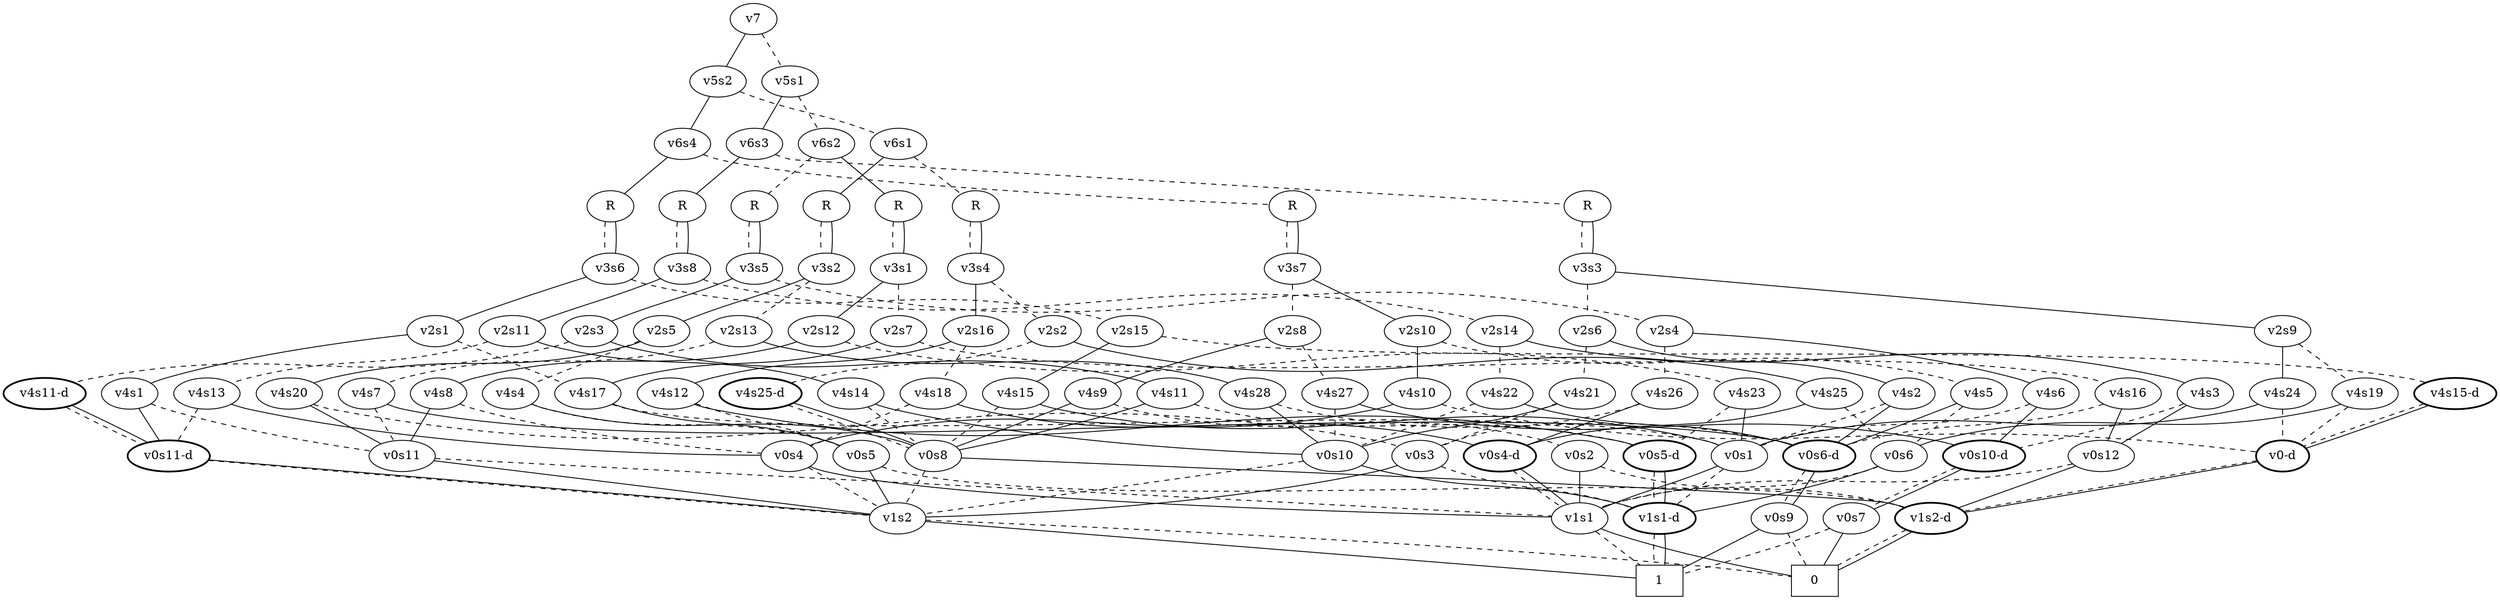 graph BDD_Tree {
	 node1 [label="v7"];
	 node2 [label="v5s2"];
	 node1 -- node2 [style=solid];
	 node513 [label="v5s1"];
	 node1 -- node513 [style=dashed];
	 node3 [label="v6s4"];
	 node2 -- node3 [style=solid];
	 node258 [label="v6s1"];
	 node2 -- node258 [style=dashed];
	 node4 [label="R"];
	 node3 -- node4 [style=solid];
	 node131 [label="R"];
	 node3 -- node131 [style=dashed];
	 node68 [label="v3s6"];
	 node4 -- node68 [style=dashed];
	 node4 -- node68 [style=solid];
	 node69 [label="v2s1"];
	 node68 -- node69 [style=solid];
	 node100 [label="v2s15"];
	 node68 -- node100 [style=dashed];
	 node70 [label="v4s1"];
	 node69 -- node70 [style=solid];
	 node867 [label="v4s17"];
	 node69 -- node867 [style=dashed];
	 node986 [label="v0s11-d",style=bold];
	 node70 -- node986 [style=solid];
	 node837 [label="v0s11"];
	 node70 -- node837 [style=dashed];
	 node1018 [label="v1s2"];
	 node986 -- node1018 [style=dashed];
	 node986 -- node1018 [style=solid];
	 node1023 [label="1",shape=box];
	 node1018 -- node1023 [style=solid];
	 node1020 [label="0",shape=box];
	 node1018 -- node1020 [style=dashed];
	 node1018 [label="v1s2"];
	 node837 -- node1018 [style=solid];
	 node1014 [label="v1s1"];
	 node837 -- node1014 [style=dashed];
	 node1020 [label="0",shape=box];
	 node1014 -- node1020 [style=solid];
	 node1023 [label="1",shape=box];
	 node1014 -- node1023 [style=dashed];
	 node868 [label="v0s5"];
	 node867 -- node868 [style=solid];
	 node1002 [label="v0s1"];
	 node867 -- node1002 [style=dashed];
	 node1018 [label="v1s2"];
	 node868 -- node1018 [style=solid];
	 node965 [label="v1s2-d",style=bold];
	 node868 -- node965 [style=dashed];
	 node1020 [label="0",shape=box];
	 node965 -- node1020 [style=dashed];
	 node965 -- node1020 [style=solid];
	 node1014 [label="v1s1"];
	 node1002 -- node1014 [style=solid];
	 node1021 [label="v1s1-d",style=bold];
	 node1002 -- node1021 [style=dashed];
	 node1023 [label="1",shape=box];
	 node1021 -- node1023 [style=dashed];
	 node1021 -- node1023 [style=solid];
	 node101 [label="v4s15"];
	 node100 -- node101 [style=solid];
	 node116 [label="v4s15-d",style=bold];
	 node100 -- node116 [style=dashed];
	 node1002 [label="v0s1"];
	 node101 -- node1002 [style=solid];
	 node964 [label="v0s8"];
	 node101 -- node964 [style=dashed];
	 node965 [label="v1s2-d",style=bold];
	 node964 -- node965 [style=solid];
	 node1018 [label="v1s2"];
	 node964 -- node1018 [style=dashed];
	 node731 [label="v0-d",style=bold];
	 node116 -- node731 [style=dashed];
	 node116 -- node731 [style=solid];
	 node965 [label="v1s2-d",style=bold];
	 node731 -- node965 [style=dashed];
	 node731 -- node965 [style=solid];
	 node195 [label="v3s7"];
	 node131 -- node195 [style=dashed];
	 node131 -- node195 [style=solid];
	 node196 [label="v2s10"];
	 node195 -- node196 [style=solid];
	 node227 [label="v2s8"];
	 node195 -- node227 [style=dashed];
	 node197 [label="v4s10"];
	 node196 -- node197 [style=solid];
	 node212 [label="v4s5"];
	 node196 -- node212 [style=dashed];
	 node844 [label="v0s4"];
	 node197 -- node844 [style=solid];
	 node731 [label="v0-d",style=bold];
	 node197 -- node731 [style=dashed];
	 node1014 [label="v1s1"];
	 node844 -- node1014 [style=solid];
	 node1018 [label="v1s2"];
	 node844 -- node1018 [style=dashed];
	 node890 [label="v0s6-d",style=bold];
	 node212 -- node890 [style=solid];
	 node724 [label="v0s6"];
	 node212 -- node724 [style=dashed];
	 node894 [label="v0s9"];
	 node890 -- node894 [style=dashed];
	 node890 -- node894 [style=solid];
	 node1023 [label="1",shape=box];
	 node894 -- node1023 [style=solid];
	 node1020 [label="0",shape=box];
	 node894 -- node1020 [style=dashed];
	 node1021 [label="v1s1-d",style=bold];
	 node724 -- node1021 [style=solid];
	 node1014 [label="v1s1"];
	 node724 -- node1014 [style=dashed];
	 node228 [label="v4s9"];
	 node227 -- node228 [style=solid];
	 node243 [label="v4s27"];
	 node227 -- node243 [style=dashed];
	 node964 [label="v0s8"];
	 node228 -- node964 [style=solid];
	 node236 [label="v0s2"];
	 node228 -- node236 [style=dashed];
	 node1014 [label="v1s1"];
	 node236 -- node1014 [style=solid];
	 node965 [label="v1s2-d",style=bold];
	 node236 -- node965 [style=dashed];
	 node995 [label="v0s10-d",style=bold];
	 node243 -- node995 [style=solid];
	 node755 [label="v0s10"];
	 node243 -- node755 [style=dashed];
	 node999 [label="v0s7"];
	 node995 -- node999 [style=dashed];
	 node995 -- node999 [style=solid];
	 node1020 [label="0",shape=box];
	 node999 -- node1020 [style=solid];
	 node1023 [label="1",shape=box];
	 node999 -- node1023 [style=dashed];
	 node1021 [label="v1s1-d",style=bold];
	 node755 -- node1021 [style=solid];
	 node1018 [label="v1s2"];
	 node755 -- node1018 [style=dashed];
	 node259 [label="R"];
	 node258 -- node259 [style=solid];
	 node386 [label="R"];
	 node258 -- node386 [style=dashed];
	 node323 [label="v3s2"];
	 node259 -- node323 [style=dashed];
	 node259 -- node323 [style=solid];
	 node324 [label="v2s5"];
	 node323 -- node324 [style=solid];
	 node355 [label="v2s13"];
	 node323 -- node355 [style=dashed];
	 node325 [label="v4s20"];
	 node324 -- node325 [style=solid];
	 node340 [label="v4s4"];
	 node324 -- node340 [style=dashed];
	 node837 [label="v0s11"];
	 node325 -- node837 [style=solid];
	 node1017 [label="v0s3"];
	 node325 -- node1017 [style=dashed];
	 node1018 [label="v1s2"];
	 node1017 -- node1018 [style=solid];
	 node1021 [label="v1s1-d",style=bold];
	 node1017 -- node1021 [style=dashed];
	 node964 [label="v0s8"];
	 node340 -- node964 [style=solid];
	 node868 [label="v0s5"];
	 node340 -- node868 [style=dashed];
	 node356 [label="v4s28"];
	 node355 -- node356 [style=solid];
	 node371 [label="v4s7"];
	 node355 -- node371 [style=dashed];
	 node755 [label="v0s10"];
	 node356 -- node755 [style=solid];
	 node890 [label="v0s6-d",style=bold];
	 node356 -- node890 [style=dashed];
	 node890 [label="v0s6-d",style=bold];
	 node371 -- node890 [style=solid];
	 node837 [label="v0s11"];
	 node371 -- node837 [style=dashed];
	 node450 [label="v3s4"];
	 node386 -- node450 [style=dashed];
	 node386 -- node450 [style=solid];
	 node451 [label="v2s16"];
	 node450 -- node451 [style=solid];
	 node482 [label="v2s2"];
	 node450 -- node482 [style=dashed];
	 node452 [label="v4s12"];
	 node451 -- node452 [style=solid];
	 node467 [label="v4s18"];
	 node451 -- node467 [style=dashed];
	 node971 [label="v0s5-d",style=bold];
	 node452 -- node971 [style=solid];
	 node868 [label="v0s5"];
	 node452 -- node868 [style=dashed];
	 node1021 [label="v1s1-d",style=bold];
	 node971 -- node1021 [style=dashed];
	 node971 -- node1021 [style=solid];
	 node1010 [label="v0s4-d",style=bold];
	 node467 -- node1010 [style=solid];
	 node844 [label="v0s4"];
	 node467 -- node844 [style=dashed];
	 node1014 [label="v1s1"];
	 node1010 -- node1014 [style=dashed];
	 node1010 -- node1014 [style=solid];
	 node483 [label="v4s25"];
	 node482 -- node483 [style=solid];
	 node498 [label="v4s25-d",style=bold];
	 node482 -- node498 [style=dashed];
	 node1010 [label="v0s4-d",style=bold];
	 node483 -- node1010 [style=solid];
	 node724 [label="v0s6"];
	 node483 -- node724 [style=dashed];
	 node964 [label="v0s8"];
	 node498 -- node964 [style=dashed];
	 node498 -- node964 [style=solid];
	 node514 [label="v6s3"];
	 node513 -- node514 [style=solid];
	 node769 [label="v6s2"];
	 node513 -- node769 [style=dashed];
	 node515 [label="R"];
	 node514 -- node515 [style=solid];
	 node642 [label="R"];
	 node514 -- node642 [style=dashed];
	 node579 [label="v3s8"];
	 node515 -- node579 [style=dashed];
	 node515 -- node579 [style=solid];
	 node580 [label="v2s11"];
	 node579 -- node580 [style=solid];
	 node611 [label="v2s14"];
	 node579 -- node611 [style=dashed];
	 node581 [label="v4s14"];
	 node580 -- node581 [style=solid];
	 node596 [label="v4s13"];
	 node580 -- node596 [style=dashed];
	 node755 [label="v0s10"];
	 node581 -- node755 [style=solid];
	 node964 [label="v0s8"];
	 node581 -- node964 [style=dashed];
	 node844 [label="v0s4"];
	 node596 -- node844 [style=solid];
	 node986 [label="v0s11-d",style=bold];
	 node596 -- node986 [style=dashed];
	 node612 [label="v4s3"];
	 node611 -- node612 [style=solid];
	 node627 [label="v4s22"];
	 node611 -- node627 [style=dashed];
	 node883 [label="v0s12"];
	 node612 -- node883 [style=solid];
	 node995 [label="v0s10-d",style=bold];
	 node612 -- node995 [style=dashed];
	 node965 [label="v1s2-d",style=bold];
	 node883 -- node965 [style=solid];
	 node1014 [label="v1s1"];
	 node883 -- node1014 [style=dashed];
	 node890 [label="v0s6-d",style=bold];
	 node627 -- node890 [style=solid];
	 node755 [label="v0s10"];
	 node627 -- node755 [style=dashed];
	 node706 [label="v3s3"];
	 node642 -- node706 [style=dashed];
	 node642 -- node706 [style=solid];
	 node707 [label="v2s9"];
	 node706 -- node707 [style=solid];
	 node738 [label="v2s6"];
	 node706 -- node738 [style=dashed];
	 node708 [label="v4s24"];
	 node707 -- node708 [style=solid];
	 node723 [label="v4s19"];
	 node707 -- node723 [style=dashed];
	 node1002 [label="v0s1"];
	 node708 -- node1002 [style=solid];
	 node731 [label="v0-d",style=bold];
	 node708 -- node731 [style=dashed];
	 node724 [label="v0s6"];
	 node723 -- node724 [style=solid];
	 node731 [label="v0-d",style=bold];
	 node723 -- node731 [style=dashed];
	 node739 [label="v4s2"];
	 node738 -- node739 [style=solid];
	 node754 [label="v4s21"];
	 node738 -- node754 [style=dashed];
	 node890 [label="v0s6-d",style=bold];
	 node739 -- node890 [style=solid];
	 node1002 [label="v0s1"];
	 node739 -- node1002 [style=dashed];
	 node755 [label="v0s10"];
	 node754 -- node755 [style=solid];
	 node1017 [label="v0s3"];
	 node754 -- node1017 [style=dashed];
	 node770 [label="R"];
	 node769 -- node770 [style=solid];
	 node897 [label="R"];
	 node769 -- node897 [style=dashed];
	 node834 [label="v3s1"];
	 node770 -- node834 [style=dashed];
	 node770 -- node834 [style=solid];
	 node835 [label="v2s12"];
	 node834 -- node835 [style=solid];
	 node866 [label="v2s7"];
	 node834 -- node866 [style=dashed];
	 node836 [label="v4s8"];
	 node835 -- node836 [style=solid];
	 node851 [label="v4s23"];
	 node835 -- node851 [style=dashed];
	 node837 [label="v0s11"];
	 node836 -- node837 [style=solid];
	 node844 [label="v0s4"];
	 node836 -- node844 [style=dashed];
	 node1002 [label="v0s1"];
	 node851 -- node1002 [style=solid];
	 node971 [label="v0s5-d",style=bold];
	 node851 -- node971 [style=dashed];
	 node867 [label="v4s17"];
	 node866 -- node867 [style=solid];
	 node882 [label="v4s16"];
	 node866 -- node882 [style=dashed];
	 node883 [label="v0s12"];
	 node882 -- node883 [style=solid];
	 node890 [label="v0s6-d",style=bold];
	 node882 -- node890 [style=dashed];
	 node961 [label="v3s5"];
	 node897 -- node961 [style=dashed];
	 node897 -- node961 [style=solid];
	 node962 [label="v2s3"];
	 node961 -- node962 [style=solid];
	 node993 [label="v2s4"];
	 node961 -- node993 [style=dashed];
	 node963 [label="v4s11"];
	 node962 -- node963 [style=solid];
	 node978 [label="v4s11-d",style=bold];
	 node962 -- node978 [style=dashed];
	 node964 [label="v0s8"];
	 node963 -- node964 [style=solid];
	 node971 [label="v0s5-d",style=bold];
	 node963 -- node971 [style=dashed];
	 node986 [label="v0s11-d",style=bold];
	 node978 -- node986 [style=dashed];
	 node978 -- node986 [style=solid];
	 node994 [label="v4s6"];
	 node993 -- node994 [style=solid];
	 node1009 [label="v4s26"];
	 node993 -- node1009 [style=dashed];
	 node995 [label="v0s10-d",style=bold];
	 node994 -- node995 [style=solid];
	 node1002 [label="v0s1"];
	 node994 -- node1002 [style=dashed];
	 node1010 [label="v0s4-d",style=bold];
	 node1009 -- node1010 [style=solid];
	 node1017 [label="v0s3"];
	 node1009 -- node1017 [style=dashed];
}
